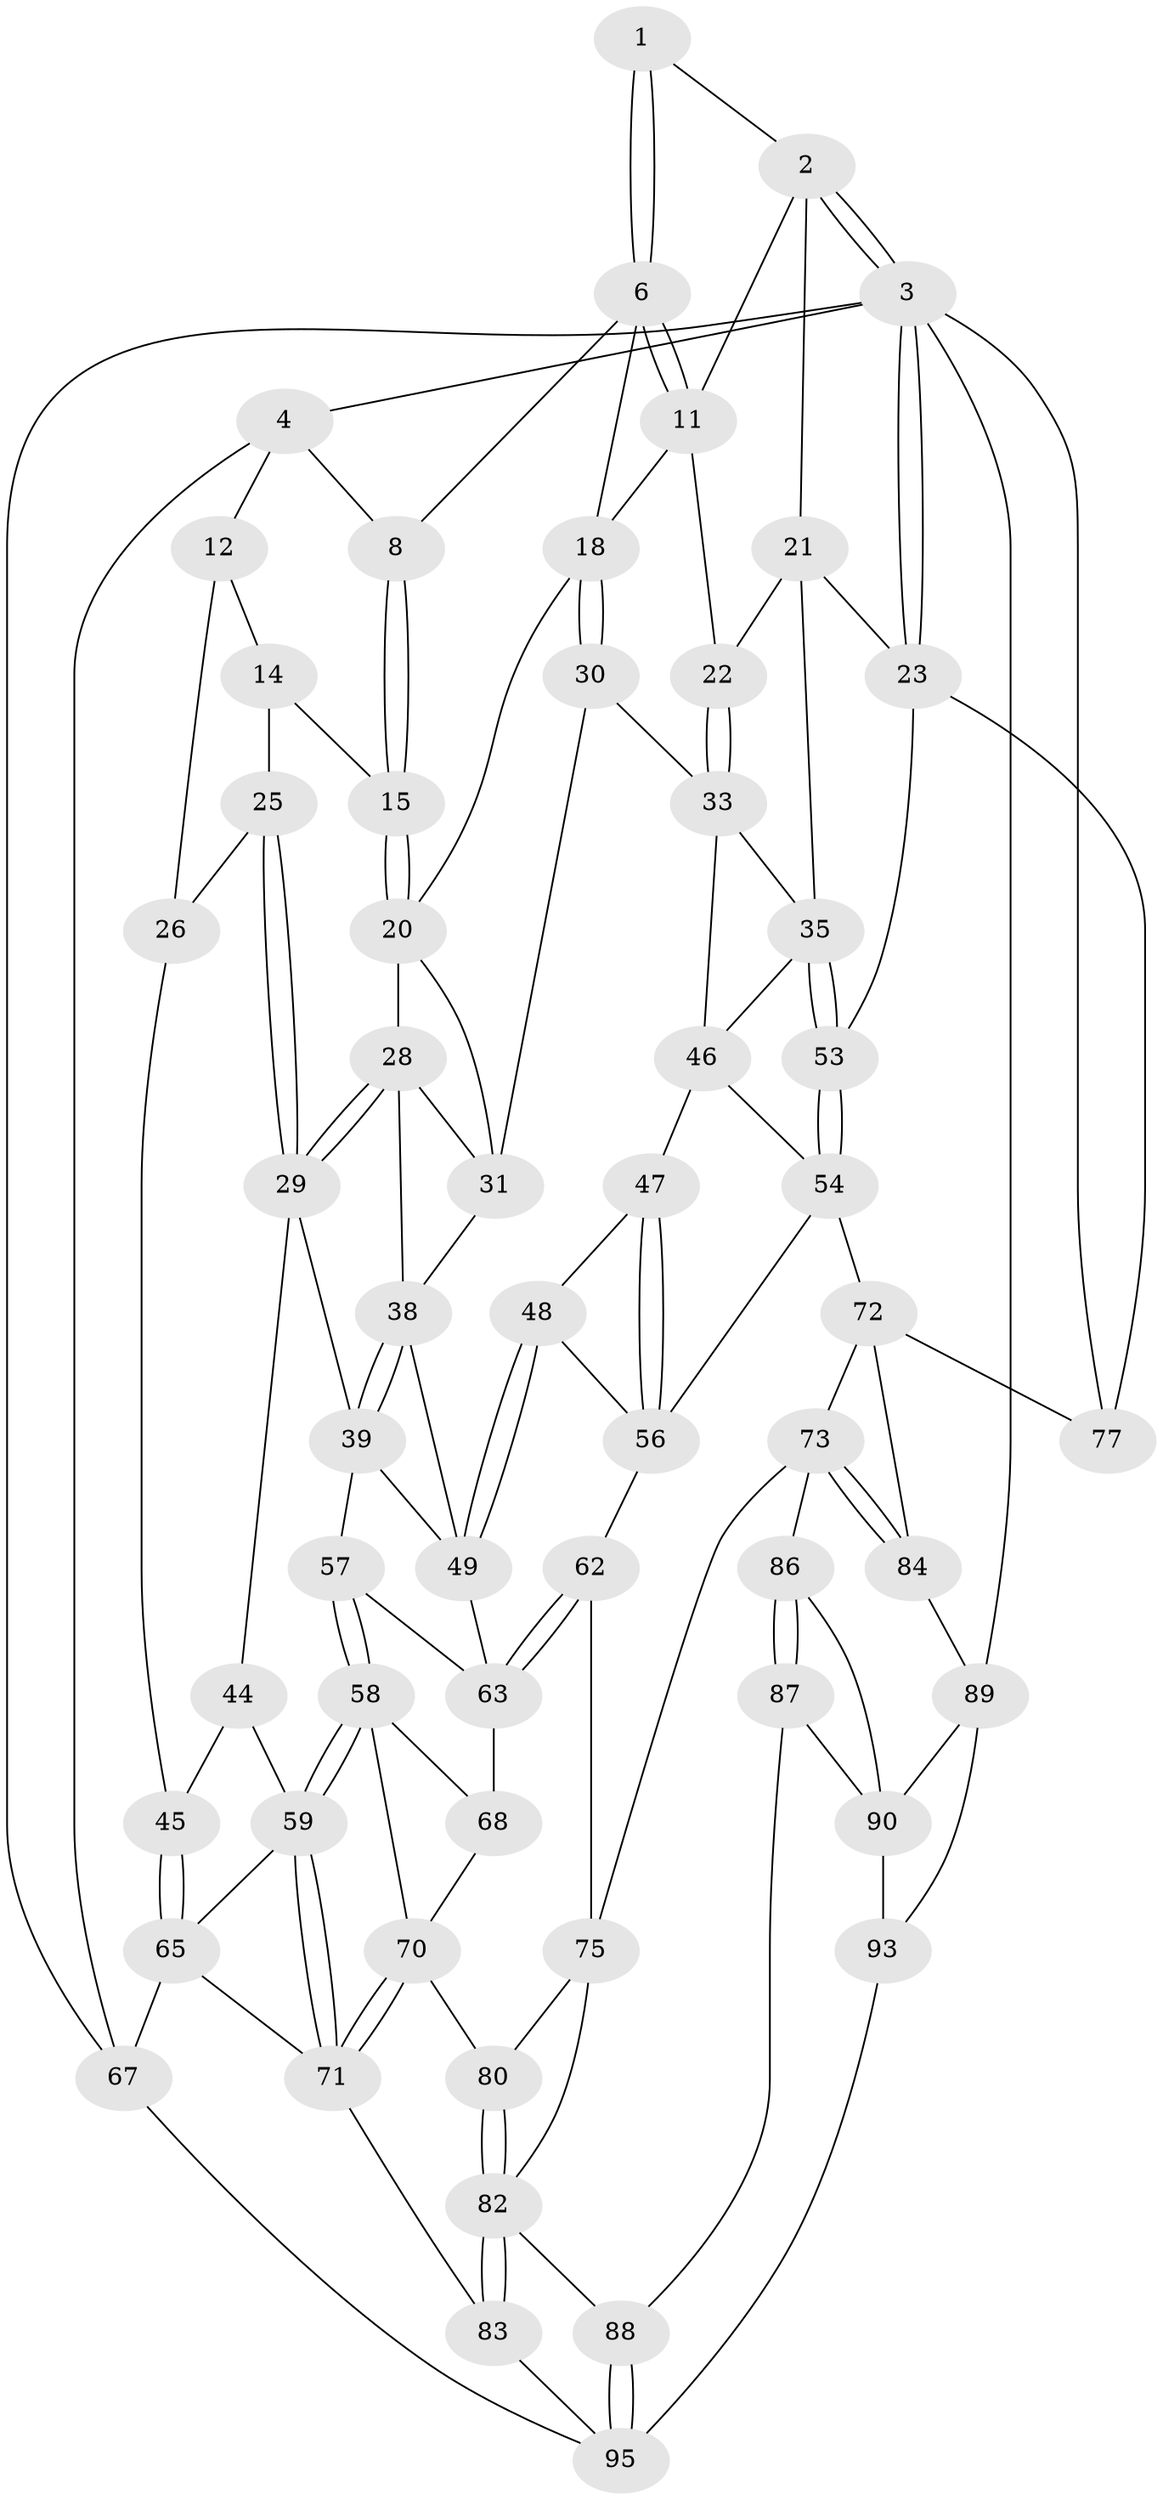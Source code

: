 // Generated by graph-tools (version 1.1) at 2025/52/02/27/25 19:52:41]
// undirected, 59 vertices, 132 edges
graph export_dot {
graph [start="1"]
  node [color=gray90,style=filled];
  1 [pos="+0.5733481540769432+0"];
  2 [pos="+0.8602185705533943+0",super="+10"];
  3 [pos="+1+0",super="+94"];
  4 [pos="+0+0",super="+5"];
  6 [pos="+0.5726949943958429+0",super="+7"];
  8 [pos="+0.2792878838075197+0.10813391875984732",super="+9"];
  11 [pos="+0.7582253195549477+0.10753959975780679",super="+17"];
  12 [pos="+0+0",super="+13"];
  14 [pos="+0.1586518585585562+0.11848952039023447",super="+16"];
  15 [pos="+0.2849017583480345+0.1398873661827199"];
  18 [pos="+0.548099211775646+0.19411922280308883",super="+19"];
  20 [pos="+0.33346028485765533+0.18226510501376422",super="+27"];
  21 [pos="+0.8977769126055252+0.15453276477737857",super="+24"];
  22 [pos="+0.726098539769662+0.24375179095627023"];
  23 [pos="+1+0.15605748209076764",super="+52"];
  25 [pos="+0.1488017609556129+0.25947118583725715"];
  26 [pos="+0.1386329149661373+0.2525251485627272",super="+43"];
  28 [pos="+0.27557716456610454+0.2873330295359361",super="+37"];
  29 [pos="+0.1852792309413239+0.33946218527114325",super="+41"];
  30 [pos="+0.5261900576182205+0.27766204036516884"];
  31 [pos="+0.5098354950949132+0.2924890975467432",super="+32"];
  33 [pos="+0.7279533244310398+0.24797941091056722",super="+34"];
  35 [pos="+0.8797283526495379+0.34991606018484345",super="+36"];
  38 [pos="+0.3518121631012264+0.37141006085782996",super="+42"];
  39 [pos="+0.2722516883387379+0.4393973884473568",super="+40"];
  44 [pos="+0.12849160672323914+0.41902936365595406"];
  45 [pos="+0+0.4684051439094731"];
  46 [pos="+0.6562347037267345+0.41408607398020997",super="+51"];
  47 [pos="+0.6473981245355527+0.4287135469714424"];
  48 [pos="+0.5443900666449095+0.49269048846243263"];
  49 [pos="+0.47698701600555643+0.4534045752576507",super="+50"];
  53 [pos="+1+0.5708625953171668"];
  54 [pos="+0.8059823954461255+0.547006540595736",super="+55"];
  56 [pos="+0.6965019059453643+0.5933717579720035",super="+61"];
  57 [pos="+0.25970933471454305+0.48531139449864347"];
  58 [pos="+0.22014380543099682+0.5910167597967482",super="+69"];
  59 [pos="+0.10403426838848019+0.671210351726578",super="+60"];
  62 [pos="+0.5448634957052595+0.7144697293763859"];
  63 [pos="+0.41109188255495993+0.6375372187249451",super="+64"];
  65 [pos="+0+0.7396474852446954",super="+66"];
  67 [pos="+0+1"];
  68 [pos="+0.36900878044196656+0.6535271950614238"];
  70 [pos="+0.24772681832808638+0.7723916605715757",super="+79"];
  71 [pos="+0.24123162566162742+0.7778232300589366",super="+81"];
  72 [pos="+0.8033748562238241+0.6613368742660596",super="+78"];
  73 [pos="+0.7107588343571236+0.7734090082334947",super="+74"];
  75 [pos="+0.5495455358541518+0.7382263949323202",super="+76"];
  77 [pos="+1+0.8444388707693423"];
  80 [pos="+0.3862985992967375+0.777209072288298"];
  82 [pos="+0.29969583388434945+0.8956504542141743",super="+85"];
  83 [pos="+0.2658675939156578+0.9061545317966653"];
  84 [pos="+0.9481055512931007+0.7900188471464504"];
  86 [pos="+0.6572727125325079+0.816247146754458"];
  87 [pos="+0.5905777614040273+0.9557100182933804"];
  88 [pos="+0.47705924682974865+0.9047314433201511"];
  89 [pos="+0.7280705287015732+0.88178893966326",super="+92"];
  90 [pos="+0.6981668852546596+0.866426791620834",super="+91"];
  93 [pos="+0.6299163899391648+1"];
  95 [pos="+0.46011459951246997+1",super="+96"];
  1 -- 2;
  1 -- 6;
  1 -- 6;
  2 -- 3;
  2 -- 3;
  2 -- 11;
  2 -- 21;
  3 -- 4;
  3 -- 23;
  3 -- 23;
  3 -- 67;
  3 -- 77;
  3 -- 89;
  4 -- 12;
  4 -- 67;
  4 -- 8;
  6 -- 11;
  6 -- 11;
  6 -- 8;
  6 -- 18;
  8 -- 15;
  8 -- 15;
  11 -- 18;
  11 -- 22;
  12 -- 26 [weight=2];
  12 -- 14;
  14 -- 25;
  14 -- 15;
  15 -- 20;
  15 -- 20;
  18 -- 30;
  18 -- 30;
  18 -- 20;
  20 -- 28;
  20 -- 31;
  21 -- 22;
  21 -- 35;
  21 -- 23;
  22 -- 33;
  22 -- 33;
  23 -- 53;
  23 -- 77;
  25 -- 26;
  25 -- 29;
  25 -- 29;
  26 -- 45;
  28 -- 29;
  28 -- 29;
  28 -- 38;
  28 -- 31;
  29 -- 44;
  29 -- 39;
  30 -- 31;
  30 -- 33;
  31 -- 38;
  33 -- 46;
  33 -- 35;
  35 -- 53;
  35 -- 53;
  35 -- 46;
  38 -- 39;
  38 -- 39;
  38 -- 49;
  39 -- 57;
  39 -- 49;
  44 -- 45;
  44 -- 59;
  45 -- 65;
  45 -- 65;
  46 -- 47;
  46 -- 54;
  47 -- 48;
  47 -- 56;
  47 -- 56;
  48 -- 49;
  48 -- 49;
  48 -- 56;
  49 -- 63;
  53 -- 54;
  53 -- 54;
  54 -- 56;
  54 -- 72;
  56 -- 62;
  57 -- 58;
  57 -- 58;
  57 -- 63;
  58 -- 59;
  58 -- 59;
  58 -- 68;
  58 -- 70;
  59 -- 71;
  59 -- 71;
  59 -- 65;
  62 -- 63;
  62 -- 63;
  62 -- 75;
  63 -- 68;
  65 -- 67;
  65 -- 71;
  67 -- 95;
  68 -- 70;
  70 -- 71;
  70 -- 71;
  70 -- 80;
  71 -- 83;
  72 -- 73;
  72 -- 84;
  72 -- 77;
  73 -- 84;
  73 -- 84;
  73 -- 75;
  73 -- 86;
  75 -- 82;
  75 -- 80;
  80 -- 82;
  80 -- 82;
  82 -- 83;
  82 -- 83;
  82 -- 88;
  83 -- 95;
  84 -- 89;
  86 -- 87;
  86 -- 87;
  86 -- 90;
  87 -- 88;
  87 -- 90;
  88 -- 95;
  88 -- 95;
  89 -- 90;
  89 -- 93;
  90 -- 93;
  93 -- 95;
}
